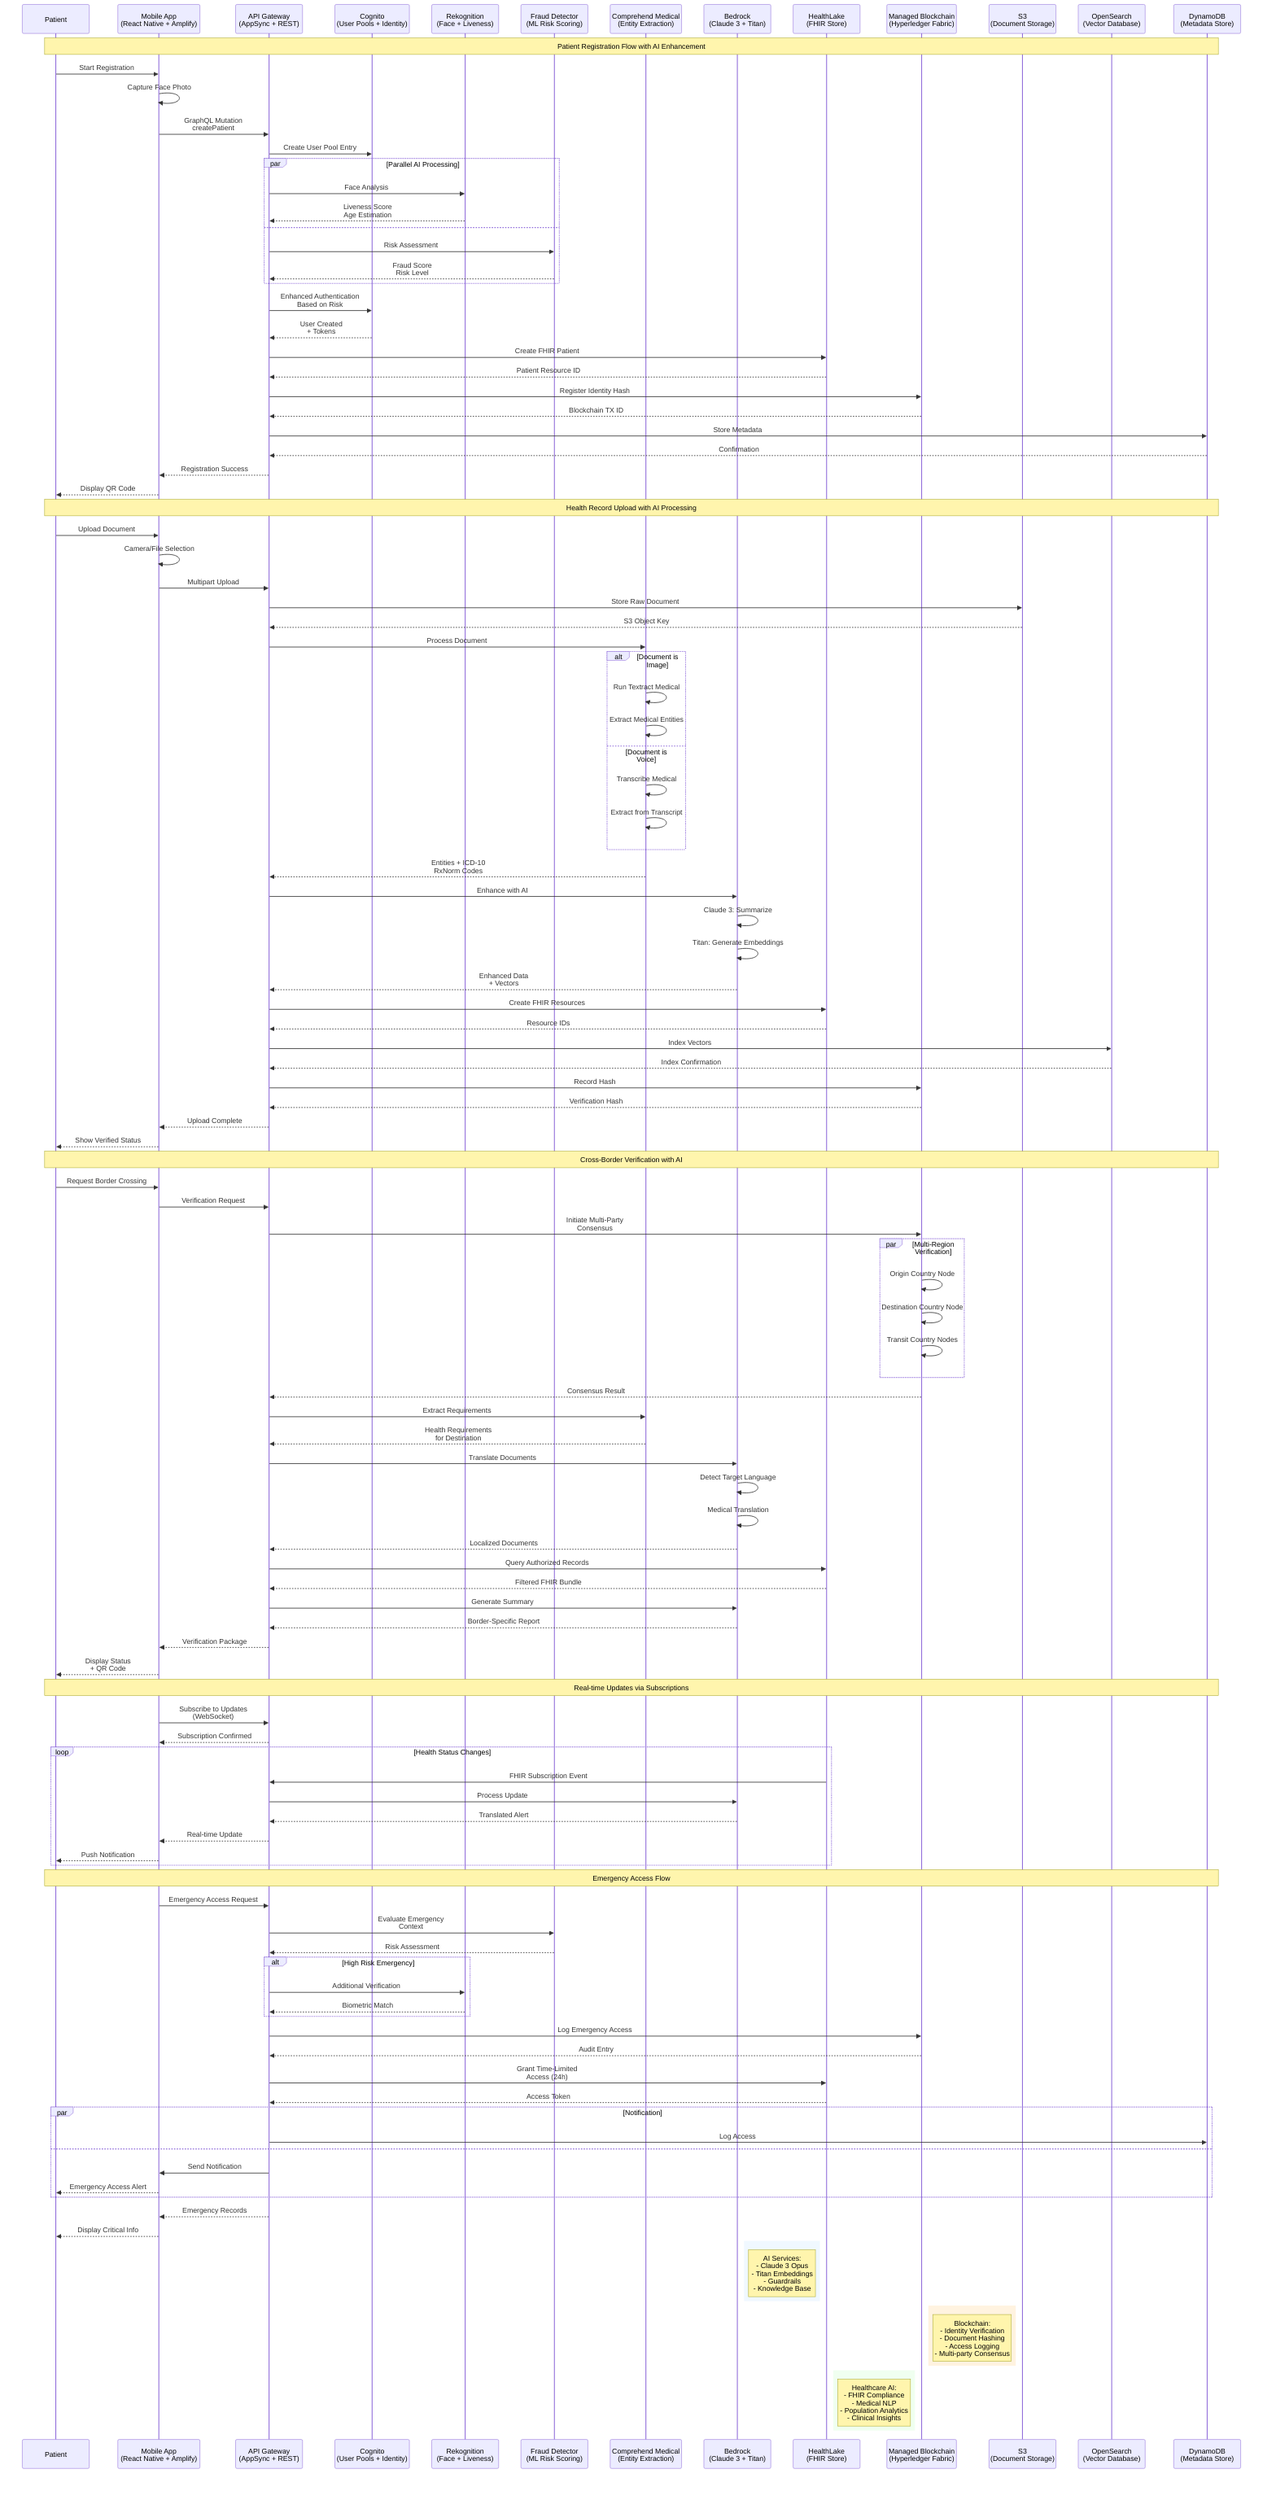 sequenceDiagram
    participant P as Patient
    participant M as Mobile App<br/>(React Native + Amplify)
    participant AG as API Gateway<br/>(AppSync + REST)
    participant COG as Cognito<br/>(User Pools + Identity)
    participant REK as Rekognition<br/>(Face + Liveness)
    participant FD as Fraud Detector<br/>(ML Risk Scoring)
    participant CM as Comprehend Medical<br/>(Entity Extraction)
    participant BED as Bedrock<br/>(Claude 3 + Titan)
    participant HL as HealthLake<br/>(FHIR Store)
    participant BC as Managed Blockchain<br/>(Hyperledger Fabric)
    participant S3 as S3<br/>(Document Storage)
    participant OS as OpenSearch<br/>(Vector Database)
    participant DDB as DynamoDB<br/>(Metadata Store)

    Note over P,DDB: Patient Registration Flow with AI Enhancement

    P->>M: Start Registration
    M->>M: Capture Face Photo
    M->>AG: GraphQL Mutation<br/>createPatient
    AG->>COG: Create User Pool Entry
    
    par Parallel AI Processing
        AG->>REK: Face Analysis
        REK-->>AG: Liveness Score<br/>Age Estimation
    and
        AG->>FD: Risk Assessment
        FD-->>AG: Fraud Score<br/>Risk Level
    end
    
    AG->>COG: Enhanced Authentication<br/>Based on Risk
    COG-->>AG: User Created<br/>+ Tokens
    
    AG->>HL: Create FHIR Patient
    HL-->>AG: Patient Resource ID
    
    AG->>BC: Register Identity Hash
    BC-->>AG: Blockchain TX ID
    
    AG->>DDB: Store Metadata
    DDB-->>AG: Confirmation
    
    AG-->>M: Registration Success
    M-->>P: Display QR Code

    Note over P,DDB: Health Record Upload with AI Processing

    P->>M: Upload Document
    M->>M: Camera/File Selection
    M->>AG: Multipart Upload
    AG->>S3: Store Raw Document
    S3-->>AG: S3 Object Key
    
    AG->>CM: Process Document
    
    alt Document is Image
        CM->>CM: Run Textract Medical
        CM->>CM: Extract Medical Entities
    else Document is Voice
        CM->>CM: Transcribe Medical
        CM->>CM: Extract from Transcript
    end
    
    CM-->>AG: Entities + ICD-10<br/>RxNorm Codes
    
    AG->>BED: Enhance with AI
    BED->>BED: Claude 3: Summarize
    BED->>BED: Titan: Generate Embeddings
    BED-->>AG: Enhanced Data<br/>+ Vectors
    
    AG->>HL: Create FHIR Resources
    HL-->>AG: Resource IDs
    
    AG->>OS: Index Vectors
    OS-->>AG: Index Confirmation
    
    AG->>BC: Record Hash
    BC-->>AG: Verification Hash
    
    AG-->>M: Upload Complete
    M-->>P: Show Verified Status

    Note over P,DDB: Cross-Border Verification with AI

    P->>M: Request Border Crossing
    M->>AG: Verification Request
    
    AG->>BC: Initiate Multi-Party<br/>Consensus
    
    par Multi-Region Verification
        BC->>BC: Origin Country Node
        BC->>BC: Destination Country Node
        BC->>BC: Transit Country Nodes
    end
    
    BC-->>AG: Consensus Result
    
    AG->>CM: Extract Requirements
    CM-->>AG: Health Requirements<br/>for Destination
    
    AG->>BED: Translate Documents
    BED->>BED: Detect Target Language
    BED->>BED: Medical Translation
    BED-->>AG: Localized Documents
    
    AG->>HL: Query Authorized Records
    HL-->>AG: Filtered FHIR Bundle
    
    AG->>BED: Generate Summary
    BED-->>AG: Border-Specific Report
    
    AG-->>M: Verification Package
    M-->>P: Display Status<br/>+ QR Code

    Note over P,DDB: Real-time Updates via Subscriptions

    M->>AG: Subscribe to Updates<br/>(WebSocket)
    AG-->>M: Subscription Confirmed
    
    loop Health Status Changes
        HL->>AG: FHIR Subscription Event
        AG->>BED: Process Update
        BED-->>AG: Translated Alert
        AG-->>M: Real-time Update
        M-->>P: Push Notification
    end

    Note over P,DDB: Emergency Access Flow

    M->>AG: Emergency Access Request
    AG->>FD: Evaluate Emergency<br/>Context
    FD-->>AG: Risk Assessment
    
    alt High Risk Emergency
        AG->>REK: Additional Verification
        REK-->>AG: Biometric Match
    end
    
    AG->>BC: Log Emergency Access
    BC-->>AG: Audit Entry
    
    AG->>HL: Grant Time-Limited<br/>Access (24h)
    HL-->>AG: Access Token
    
    par Notification
        AG->>DDB: Log Access
    and
        AG->>M: Send Notification
        M-->>P: Emergency Access Alert
    end
    
    AG-->>M: Emergency Records
    M-->>P: Display Critical Info

    %% Styling
    rect rgb(240, 248, 255)
        Note right of BED: AI Services:<br/>- Claude 3 Opus<br/>- Titan Embeddings<br/>- Guardrails<br/>- Knowledge Base
    end
    
    rect rgb(255, 243, 224)
        Note right of BC: Blockchain:<br/>- Identity Verification<br/>- Document Hashing<br/>- Access Logging<br/>- Multi-party Consensus
    end
    
    rect rgb(240, 255, 240)
        Note right of HL: Healthcare AI:<br/>- FHIR Compliance<br/>- Medical NLP<br/>- Population Analytics<br/>- Clinical Insights
    end